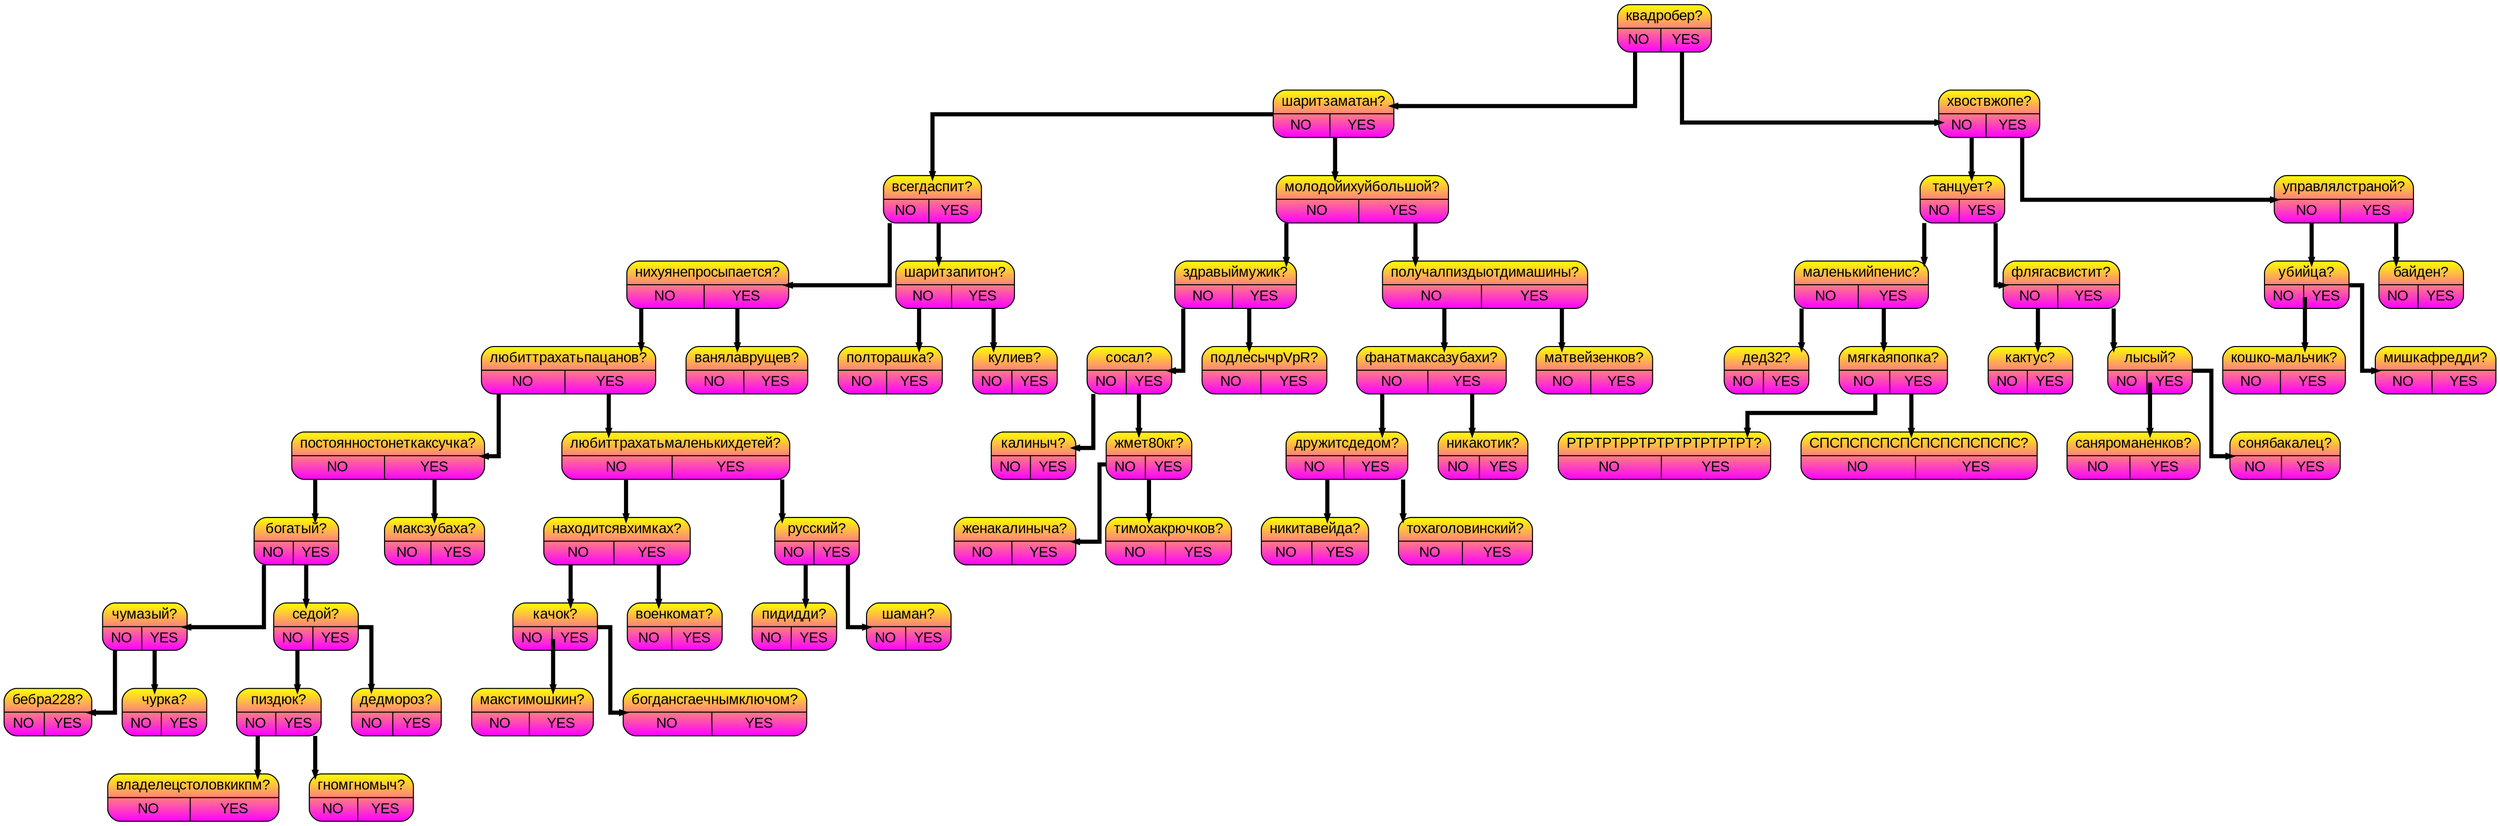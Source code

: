 digraph tree{
splines=ortho;
rankdir=HR;
nodesep=0.4;
node [shape=record, fontname="Arial"];
edge [style=bold, color="black", weight=10, penwidth=4, arrowsize=0.2];
P0x1527040e0 [style = "filled, rounded", fillcolor="yellow:magenta" gradientangle=270,label=" { квадробер? | { <l> NO | <r> YES}}" ];
P0x152704be0 [style = "filled, rounded", fillcolor="yellow:magenta" gradientangle=270,label=" { шарит за матан? | { <l> NO | <r> YES}}" ];
P0x152704c30 [style = "filled, rounded", fillcolor="yellow:magenta" gradientangle=270,label=" { всегда спит? | { <l> NO | <r> YES}}" ];
P0x152704c90 [style = "filled, rounded", fillcolor="yellow:magenta" gradientangle=270,label=" { нихуя не просыпается? | { <l> NO | <r> YES}}" ];
P0x152704cf0 [style = "filled, rounded", fillcolor="yellow:magenta" gradientangle=270,label=" { любит трахать пацанов? | { <l> NO | <r> YES}}" ];
P0x152704d60 [style = "filled, rounded", fillcolor="yellow:magenta" gradientangle=270,label=" { постоянно стонет как сучка? | { <l> NO | <r> YES}}" ];
P0x152704da0 [style = "filled, rounded", fillcolor="yellow:magenta" gradientangle=270,label=" { богатый? | { <l> NO | <r> YES}}" ];
P0x152704de0 [style = "filled, rounded", fillcolor="yellow:magenta" gradientangle=270,label=" { чумазый? | { <l> NO | <r> YES}}" ];
P0x152704e20 [style = "filled, rounded", fillcolor="yellow:magenta" gradientangle=270,label=" { бебра 228? | { <l> NO | <r> YES}}" ];
P0x152704e60 [style = "filled, rounded", fillcolor="yellow:magenta" gradientangle=270,label=" { чурка? | { <l> NO | <r> YES}}" ];
P0x152704de0:<l> -> P0x152704e20
P0x152704de0:<r> -> P0x152704e60
P0x152704ea0 [style = "filled, rounded", fillcolor="yellow:magenta" gradientangle=270,label=" { седой? | { <l> NO | <r> YES}}" ];
P0x152704ee0 [style = "filled, rounded", fillcolor="yellow:magenta" gradientangle=270,label=" { пиздюк? | { <l> NO | <r> YES}}" ];
P0x152704f40 [style = "filled, rounded", fillcolor="yellow:magenta" gradientangle=270,label=" { владелец столовки кпм? | { <l> NO | <r> YES}}" ];
P0x152704f90 [style = "filled, rounded", fillcolor="yellow:magenta" gradientangle=270,label=" { гном гномыч? | { <l> NO | <r> YES}}" ];
P0x152704ee0:<l> -> P0x152704f40
P0x152704ee0:<r> -> P0x152704f90
P0x152704fe0 [style = "filled, rounded", fillcolor="yellow:magenta" gradientangle=270,label=" { дед мороз? | { <l> NO | <r> YES}}" ];
P0x152704ea0:<l> -> P0x152704ee0
P0x152704ea0:<r> -> P0x152704fe0
P0x152704da0:<l> -> P0x152704de0
P0x152704da0:<r> -> P0x152704ea0
P0x152705030 [style = "filled, rounded", fillcolor="yellow:magenta" gradientangle=270,label=" { макс зубаха? | { <l> NO | <r> YES}}" ];
P0x152704d60:<l> -> P0x152704da0
P0x152704d60:<r> -> P0x152705030
P0x1527050a0 [style = "filled, rounded", fillcolor="yellow:magenta" gradientangle=270,label=" { любит трахать маленьких детей? | { <l> NO | <r> YES}}" ];
P0x152705100 [style = "filled, rounded", fillcolor="yellow:magenta" gradientangle=270,label=" { находится в химках? | { <l> NO | <r> YES}}" ];
P0x152705140 [style = "filled, rounded", fillcolor="yellow:magenta" gradientangle=270,label=" { качок? | { <l> NO | <r> YES}}" ];
P0x152705190 [style = "filled, rounded", fillcolor="yellow:magenta" gradientangle=270,label=" { макс тимошкин? | { <l> NO | <r> YES}}" ];
P0x1527051f0 [style = "filled, rounded", fillcolor="yellow:magenta" gradientangle=270,label=" { богдан с гаечным ключом? | { <l> NO | <r> YES}}" ];
P0x152705140:<l> -> P0x152705190
P0x152705140:<r> -> P0x1527051f0
P0x152705240 [style = "filled, rounded", fillcolor="yellow:magenta" gradientangle=270,label=" { военкомат? | { <l> NO | <r> YES}}" ];
P0x152705100:<l> -> P0x152705140
P0x152705100:<r> -> P0x152705240
P0x152705280 [style = "filled, rounded", fillcolor="yellow:magenta" gradientangle=270,label=" { русский? | { <l> NO | <r> YES}}" ];
P0x1527052c0 [style = "filled, rounded", fillcolor="yellow:magenta" gradientangle=270,label=" { пи дидди? | { <l> NO | <r> YES}}" ];
P0x152705300 [style = "filled, rounded", fillcolor="yellow:magenta" gradientangle=270,label=" { шаман? | { <l> NO | <r> YES}}" ];
P0x152705280:<l> -> P0x1527052c0
P0x152705280:<r> -> P0x152705300
P0x1527050a0:<l> -> P0x152705100
P0x1527050a0:<r> -> P0x152705280
P0x152704cf0:<l> -> P0x152704d60
P0x152704cf0:<r> -> P0x1527050a0
P0x152705350 [style = "filled, rounded", fillcolor="yellow:magenta" gradientangle=270,label=" { ваня лаврущев? | { <l> NO | <r> YES}}" ];
P0x152704c90:<l> -> P0x152704cf0
P0x152704c90:<r> -> P0x152705350
P0x1527053a0 [style = "filled, rounded", fillcolor="yellow:magenta" gradientangle=270,label=" { шарит за питон? | { <l> NO | <r> YES}}" ];
P0x1527053f0 [style = "filled, rounded", fillcolor="yellow:magenta" gradientangle=270,label=" { полторашка? | { <l> NO | <r> YES}}" ];
P0x152705430 [style = "filled, rounded", fillcolor="yellow:magenta" gradientangle=270,label=" { кулиев? | { <l> NO | <r> YES}}" ];
P0x1527053a0:<l> -> P0x1527053f0
P0x1527053a0:<r> -> P0x152705430
P0x152704c30:<l> -> P0x152704c90
P0x152704c30:<r> -> P0x1527053a0
P0x152705490 [style = "filled, rounded", fillcolor="yellow:magenta" gradientangle=270,label=" { молодой и хуй большой? | { <l> NO | <r> YES}}" ];
P0x1527054e0 [style = "filled, rounded", fillcolor="yellow:magenta" gradientangle=270,label=" { здравый мужик? | { <l> NO | <r> YES}}" ];
P0x152705520 [style = "filled, rounded", fillcolor="yellow:magenta" gradientangle=270,label=" { сосал? | { <l> NO | <r> YES}}" ];
P0x152705560 [style = "filled, rounded", fillcolor="yellow:magenta" gradientangle=270,label=" { калиныч? | { <l> NO | <r> YES}}" ];
P0x1527055a0 [style = "filled, rounded", fillcolor="yellow:magenta" gradientangle=270,label=" { жмет 80кг? | { <l> NO | <r> YES}}" ];
P0x1527055f0 [style = "filled, rounded", fillcolor="yellow:magenta" gradientangle=270,label=" { жена калиныча? | { <l> NO | <r> YES}}" ];
P0x152705640 [style = "filled, rounded", fillcolor="yellow:magenta" gradientangle=270,label=" { тимоха крючков? | { <l> NO | <r> YES}}" ];
P0x1527055a0:<l> -> P0x1527055f0
P0x1527055a0:<r> -> P0x152705640
P0x152705520:<l> -> P0x152705560
P0x152705520:<r> -> P0x1527055a0
P0x152705680 [style = "filled, rounded", fillcolor="yellow:magenta" gradientangle=270,label=" { подлесычpVpR? | { <l> NO | <r> YES}}" ];
P0x1527054e0:<l> -> P0x152705520
P0x1527054e0:<r> -> P0x152705680
P0x1527056e0 [style = "filled, rounded", fillcolor="yellow:magenta" gradientangle=270,label=" { получал пизды от димашины? | { <l> NO | <r> YES}}" ];
P0x152705740 [style = "filled, rounded", fillcolor="yellow:magenta" gradientangle=270,label=" { фанат макса зубахи? | { <l> NO | <r> YES}}" ];
P0x152705790 [style = "filled, rounded", fillcolor="yellow:magenta" gradientangle=270,label=" { дружит с дедом? | { <l> NO | <r> YES}}" ];
P0x1527057e0 [style = "filled, rounded", fillcolor="yellow:magenta" gradientangle=270,label=" { никита вейда? | { <l> NO | <r> YES}}" ];
P0x152705830 [style = "filled, rounded", fillcolor="yellow:magenta" gradientangle=270,label=" { тоха головинский? | { <l> NO | <r> YES}}" ];
P0x152705790:<l> -> P0x1527057e0
P0x152705790:<r> -> P0x152705830
P0x152705880 [style = "filled, rounded", fillcolor="yellow:magenta" gradientangle=270,label=" { ника котик? | { <l> NO | <r> YES}}" ];
P0x152705740:<l> -> P0x152705790
P0x152705740:<r> -> P0x152705880
P0x1527058d0 [style = "filled, rounded", fillcolor="yellow:magenta" gradientangle=270,label=" { матвей зенков? | { <l> NO | <r> YES}}" ];
P0x1527056e0:<l> -> P0x152705740
P0x1527056e0:<r> -> P0x1527058d0
P0x152705490:<l> -> P0x1527054e0
P0x152705490:<r> -> P0x1527056e0
P0x152704be0:<l> -> P0x152704c30
P0x152704be0:<r> -> P0x152705490
P0x152705920 [style = "filled, rounded", fillcolor="yellow:magenta" gradientangle=270,label=" { хвост в жопе? | { <l> NO | <r> YES}}" ];
P0x152705960 [style = "filled, rounded", fillcolor="yellow:magenta" gradientangle=270,label=" { танцует? | { <l> NO | <r> YES}}" ];
P0x1527059b0 [style = "filled, rounded", fillcolor="yellow:magenta" gradientangle=270,label=" { маленький пенис? | { <l> NO | <r> YES}}" ];
P0x1527059f0 [style = "filled, rounded", fillcolor="yellow:magenta" gradientangle=270,label=" { дед32? | { <l> NO | <r> YES}}" ];
P0x152705a40 [style = "filled, rounded", fillcolor="yellow:magenta" gradientangle=270,label=" { мягкая попка? | { <l> NO | <r> YES}}" ];
P0x152705aa0 [style = "filled, rounded", fillcolor="yellow:magenta" gradientangle=270,label=" { РТРТРТРРТРТРТРТРТРТРТ? | { <l> NO | <r> YES}}" ];
P0x152705b00 [style = "filled, rounded", fillcolor="yellow:magenta" gradientangle=270,label=" { СПСПСПСПСПСПСПСПСПСПС? | { <l> NO | <r> YES}}" ];
P0x152705a40:<l> -> P0x152705aa0
P0x152705a40:<r> -> P0x152705b00
P0x1527059b0:<l> -> P0x1527059f0
P0x1527059b0:<r> -> P0x152705a40
P0x152705b50 [style = "filled, rounded", fillcolor="yellow:magenta" gradientangle=270,label=" { фляга свистит? | { <l> NO | <r> YES}}" ];
P0x152705b90 [style = "filled, rounded", fillcolor="yellow:magenta" gradientangle=270,label=" { кактус? | { <l> NO | <r> YES}}" ];
P0x152705bd0 [style = "filled, rounded", fillcolor="yellow:magenta" gradientangle=270,label=" { лысый? | { <l> NO | <r> YES}}" ];
P0x152705c20 [style = "filled, rounded", fillcolor="yellow:magenta" gradientangle=270,label=" { саня романенков? | { <l> NO | <r> YES}}" ];
P0x152705c70 [style = "filled, rounded", fillcolor="yellow:magenta" gradientangle=270,label=" { соня бакалец? | { <l> NO | <r> YES}}" ];
P0x152705bd0:<l> -> P0x152705c20
P0x152705bd0:<r> -> P0x152705c70
P0x152705b50:<l> -> P0x152705b90
P0x152705b50:<r> -> P0x152705bd0
P0x152705960:<l> -> P0x1527059b0
P0x152705960:<r> -> P0x152705b50
P0x152705cc0 [style = "filled, rounded", fillcolor="yellow:magenta" gradientangle=270,label=" { управлял страной? | { <l> NO | <r> YES}}" ];
P0x152705d00 [style = "filled, rounded", fillcolor="yellow:magenta" gradientangle=270,label=" { убийца? | { <l> NO | <r> YES}}" ];
P0x152705d50 [style = "filled, rounded", fillcolor="yellow:magenta" gradientangle=270,label=" { кошко-мальчик? | { <l> NO | <r> YES}}" ];
P0x152705da0 [style = "filled, rounded", fillcolor="yellow:magenta" gradientangle=270,label=" { мишка фредди? | { <l> NO | <r> YES}}" ];
P0x152705d00:<l> -> P0x152705d50
P0x152705d00:<r> -> P0x152705da0
P0x152705de0 [style = "filled, rounded", fillcolor="yellow:magenta" gradientangle=270,label=" { байден? | { <l> NO | <r> YES}}" ];
P0x152705cc0:<l> -> P0x152705d00
P0x152705cc0:<r> -> P0x152705de0
P0x152705920:<l> -> P0x152705960
P0x152705920:<r> -> P0x152705cc0
P0x1527040e0:<l> -> P0x152704be0
P0x1527040e0:<r> -> P0x152705920
}
